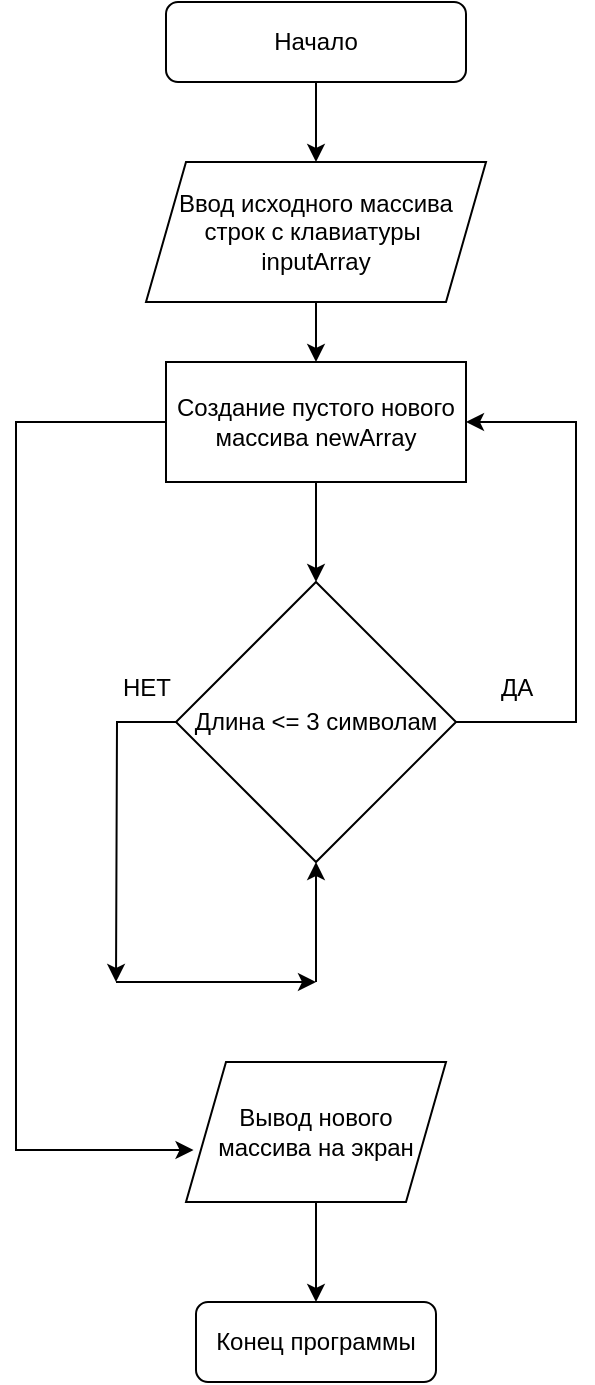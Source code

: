 <mxfile version="18.0.1" type="device"><diagram id="C5RBs43oDa-KdzZeNtuy" name="Page-1"><mxGraphModel dx="1278" dy="641" grid="1" gridSize="10" guides="1" tooltips="1" connect="1" arrows="1" fold="1" page="1" pageScale="1" pageWidth="827" pageHeight="1169" math="0" shadow="0"><root><mxCell id="WIyWlLk6GJQsqaUBKTNV-0"/><mxCell id="WIyWlLk6GJQsqaUBKTNV-1" parent="WIyWlLk6GJQsqaUBKTNV-0"/><mxCell id="PsQBQlYNLVIwY7qgadZh-0" value="" style="edgeStyle=orthogonalEdgeStyle;rounded=0;orthogonalLoop=1;jettySize=auto;html=1;" parent="WIyWlLk6GJQsqaUBKTNV-1" source="WIyWlLk6GJQsqaUBKTNV-3" target="ykjjf5SRJEQhq-fb3kha-0" edge="1"><mxGeometry relative="1" as="geometry"/></mxCell><mxCell id="WIyWlLk6GJQsqaUBKTNV-3" value="Начало" style="rounded=1;whiteSpace=wrap;html=1;fontSize=12;glass=0;strokeWidth=1;shadow=0;" parent="WIyWlLk6GJQsqaUBKTNV-1" vertex="1"><mxGeometry x="145" y="80" width="150" height="40" as="geometry"/></mxCell><mxCell id="WIyWlLk6GJQsqaUBKTNV-11" value="Конец программы" style="rounded=1;whiteSpace=wrap;html=1;fontSize=12;glass=0;strokeWidth=1;shadow=0;" parent="WIyWlLk6GJQsqaUBKTNV-1" vertex="1"><mxGeometry x="160" y="730" width="120" height="40" as="geometry"/></mxCell><mxCell id="PsQBQlYNLVIwY7qgadZh-8" value="" style="edgeStyle=orthogonalEdgeStyle;rounded=0;orthogonalLoop=1;jettySize=auto;html=1;" parent="WIyWlLk6GJQsqaUBKTNV-1" source="ykjjf5SRJEQhq-fb3kha-0" target="ykjjf5SRJEQhq-fb3kha-1" edge="1"><mxGeometry relative="1" as="geometry"/></mxCell><mxCell id="ykjjf5SRJEQhq-fb3kha-0" value="Ввод исходного массива строк с клавиатуры&amp;nbsp;&lt;br&gt;inputArray" style="shape=parallelogram;perimeter=parallelogramPerimeter;whiteSpace=wrap;html=1;fixedSize=1;" parent="WIyWlLk6GJQsqaUBKTNV-1" vertex="1"><mxGeometry x="135" y="160" width="170" height="70" as="geometry"/></mxCell><mxCell id="PsQBQlYNLVIwY7qgadZh-1" value="" style="edgeStyle=orthogonalEdgeStyle;rounded=0;orthogonalLoop=1;jettySize=auto;html=1;" parent="WIyWlLk6GJQsqaUBKTNV-1" source="ykjjf5SRJEQhq-fb3kha-1" target="ykjjf5SRJEQhq-fb3kha-2" edge="1"><mxGeometry relative="1" as="geometry"/></mxCell><mxCell id="PsQBQlYNLVIwY7qgadZh-11" style="edgeStyle=orthogonalEdgeStyle;rounded=0;orthogonalLoop=1;jettySize=auto;html=1;entryX=0.029;entryY=0.629;entryDx=0;entryDy=0;entryPerimeter=0;" parent="WIyWlLk6GJQsqaUBKTNV-1" source="ykjjf5SRJEQhq-fb3kha-1" target="ykjjf5SRJEQhq-fb3kha-4" edge="1"><mxGeometry relative="1" as="geometry"><Array as="points"><mxPoint x="70" y="290"/><mxPoint x="70" y="654"/></Array></mxGeometry></mxCell><mxCell id="ykjjf5SRJEQhq-fb3kha-1" value="Создание пустого нового массива&amp;nbsp;newArray" style="rounded=0;whiteSpace=wrap;html=1;" parent="WIyWlLk6GJQsqaUBKTNV-1" vertex="1"><mxGeometry x="145" y="260" width="150" height="60" as="geometry"/></mxCell><mxCell id="PsQBQlYNLVIwY7qgadZh-2" value="" style="edgeStyle=orthogonalEdgeStyle;rounded=0;orthogonalLoop=1;jettySize=auto;html=1;entryX=1;entryY=0.5;entryDx=0;entryDy=0;" parent="WIyWlLk6GJQsqaUBKTNV-1" source="ykjjf5SRJEQhq-fb3kha-2" target="ykjjf5SRJEQhq-fb3kha-1" edge="1"><mxGeometry relative="1" as="geometry"><Array as="points"><mxPoint x="350" y="440"/><mxPoint x="350" y="290"/></Array></mxGeometry></mxCell><mxCell id="PsQBQlYNLVIwY7qgadZh-3" style="edgeStyle=orthogonalEdgeStyle;rounded=0;orthogonalLoop=1;jettySize=auto;html=1;" parent="WIyWlLk6GJQsqaUBKTNV-1" source="ykjjf5SRJEQhq-fb3kha-2" edge="1"><mxGeometry relative="1" as="geometry"><mxPoint x="120" y="570" as="targetPoint"/></mxGeometry></mxCell><mxCell id="ykjjf5SRJEQhq-fb3kha-2" value="Длина &amp;lt;= 3 символам" style="rhombus;whiteSpace=wrap;html=1;" parent="WIyWlLk6GJQsqaUBKTNV-1" vertex="1"><mxGeometry x="150" y="370" width="140" height="140" as="geometry"/></mxCell><mxCell id="ykjjf5SRJEQhq-fb3kha-3" value="ДА" style="text;html=1;align=center;verticalAlign=middle;resizable=0;points=[];autosize=1;strokeColor=none;fillColor=none;" parent="WIyWlLk6GJQsqaUBKTNV-1" vertex="1"><mxGeometry x="300" y="408" width="40" height="30" as="geometry"/></mxCell><mxCell id="ykjjf5SRJEQhq-fb3kha-4" value="Вывод нового&lt;br&gt;массива&amp;nbsp;на экран" style="shape=parallelogram;perimeter=parallelogramPerimeter;whiteSpace=wrap;html=1;fixedSize=1;" parent="WIyWlLk6GJQsqaUBKTNV-1" vertex="1"><mxGeometry x="155" y="610" width="130" height="70" as="geometry"/></mxCell><mxCell id="ykjjf5SRJEQhq-fb3kha-5" value="" style="endArrow=classic;html=1;rounded=0;entryX=0.5;entryY=0;entryDx=0;entryDy=0;exitX=0.5;exitY=1;exitDx=0;exitDy=0;" parent="WIyWlLk6GJQsqaUBKTNV-1" source="ykjjf5SRJEQhq-fb3kha-4" target="WIyWlLk6GJQsqaUBKTNV-11" edge="1"><mxGeometry width="50" height="50" relative="1" as="geometry"><mxPoint x="390" y="450" as="sourcePoint"/><mxPoint x="440" y="400" as="targetPoint"/></mxGeometry></mxCell><mxCell id="PsQBQlYNLVIwY7qgadZh-4" value="" style="endArrow=classic;html=1;rounded=0;entryX=0.5;entryY=1;entryDx=0;entryDy=0;" parent="WIyWlLk6GJQsqaUBKTNV-1" target="ykjjf5SRJEQhq-fb3kha-2" edge="1"><mxGeometry width="50" height="50" relative="1" as="geometry"><mxPoint x="220" y="570" as="sourcePoint"/><mxPoint x="440" y="390" as="targetPoint"/></mxGeometry></mxCell><mxCell id="PsQBQlYNLVIwY7qgadZh-5" value="" style="endArrow=classic;html=1;rounded=0;" parent="WIyWlLk6GJQsqaUBKTNV-1" edge="1"><mxGeometry width="50" height="50" relative="1" as="geometry"><mxPoint x="120" y="570" as="sourcePoint"/><mxPoint x="220" y="570" as="targetPoint"/></mxGeometry></mxCell><mxCell id="PsQBQlYNLVIwY7qgadZh-7" value="НЕТ" style="text;html=1;align=center;verticalAlign=middle;resizable=0;points=[];autosize=1;strokeColor=none;fillColor=none;" parent="WIyWlLk6GJQsqaUBKTNV-1" vertex="1"><mxGeometry x="110" y="408" width="50" height="30" as="geometry"/></mxCell></root></mxGraphModel></diagram></mxfile>